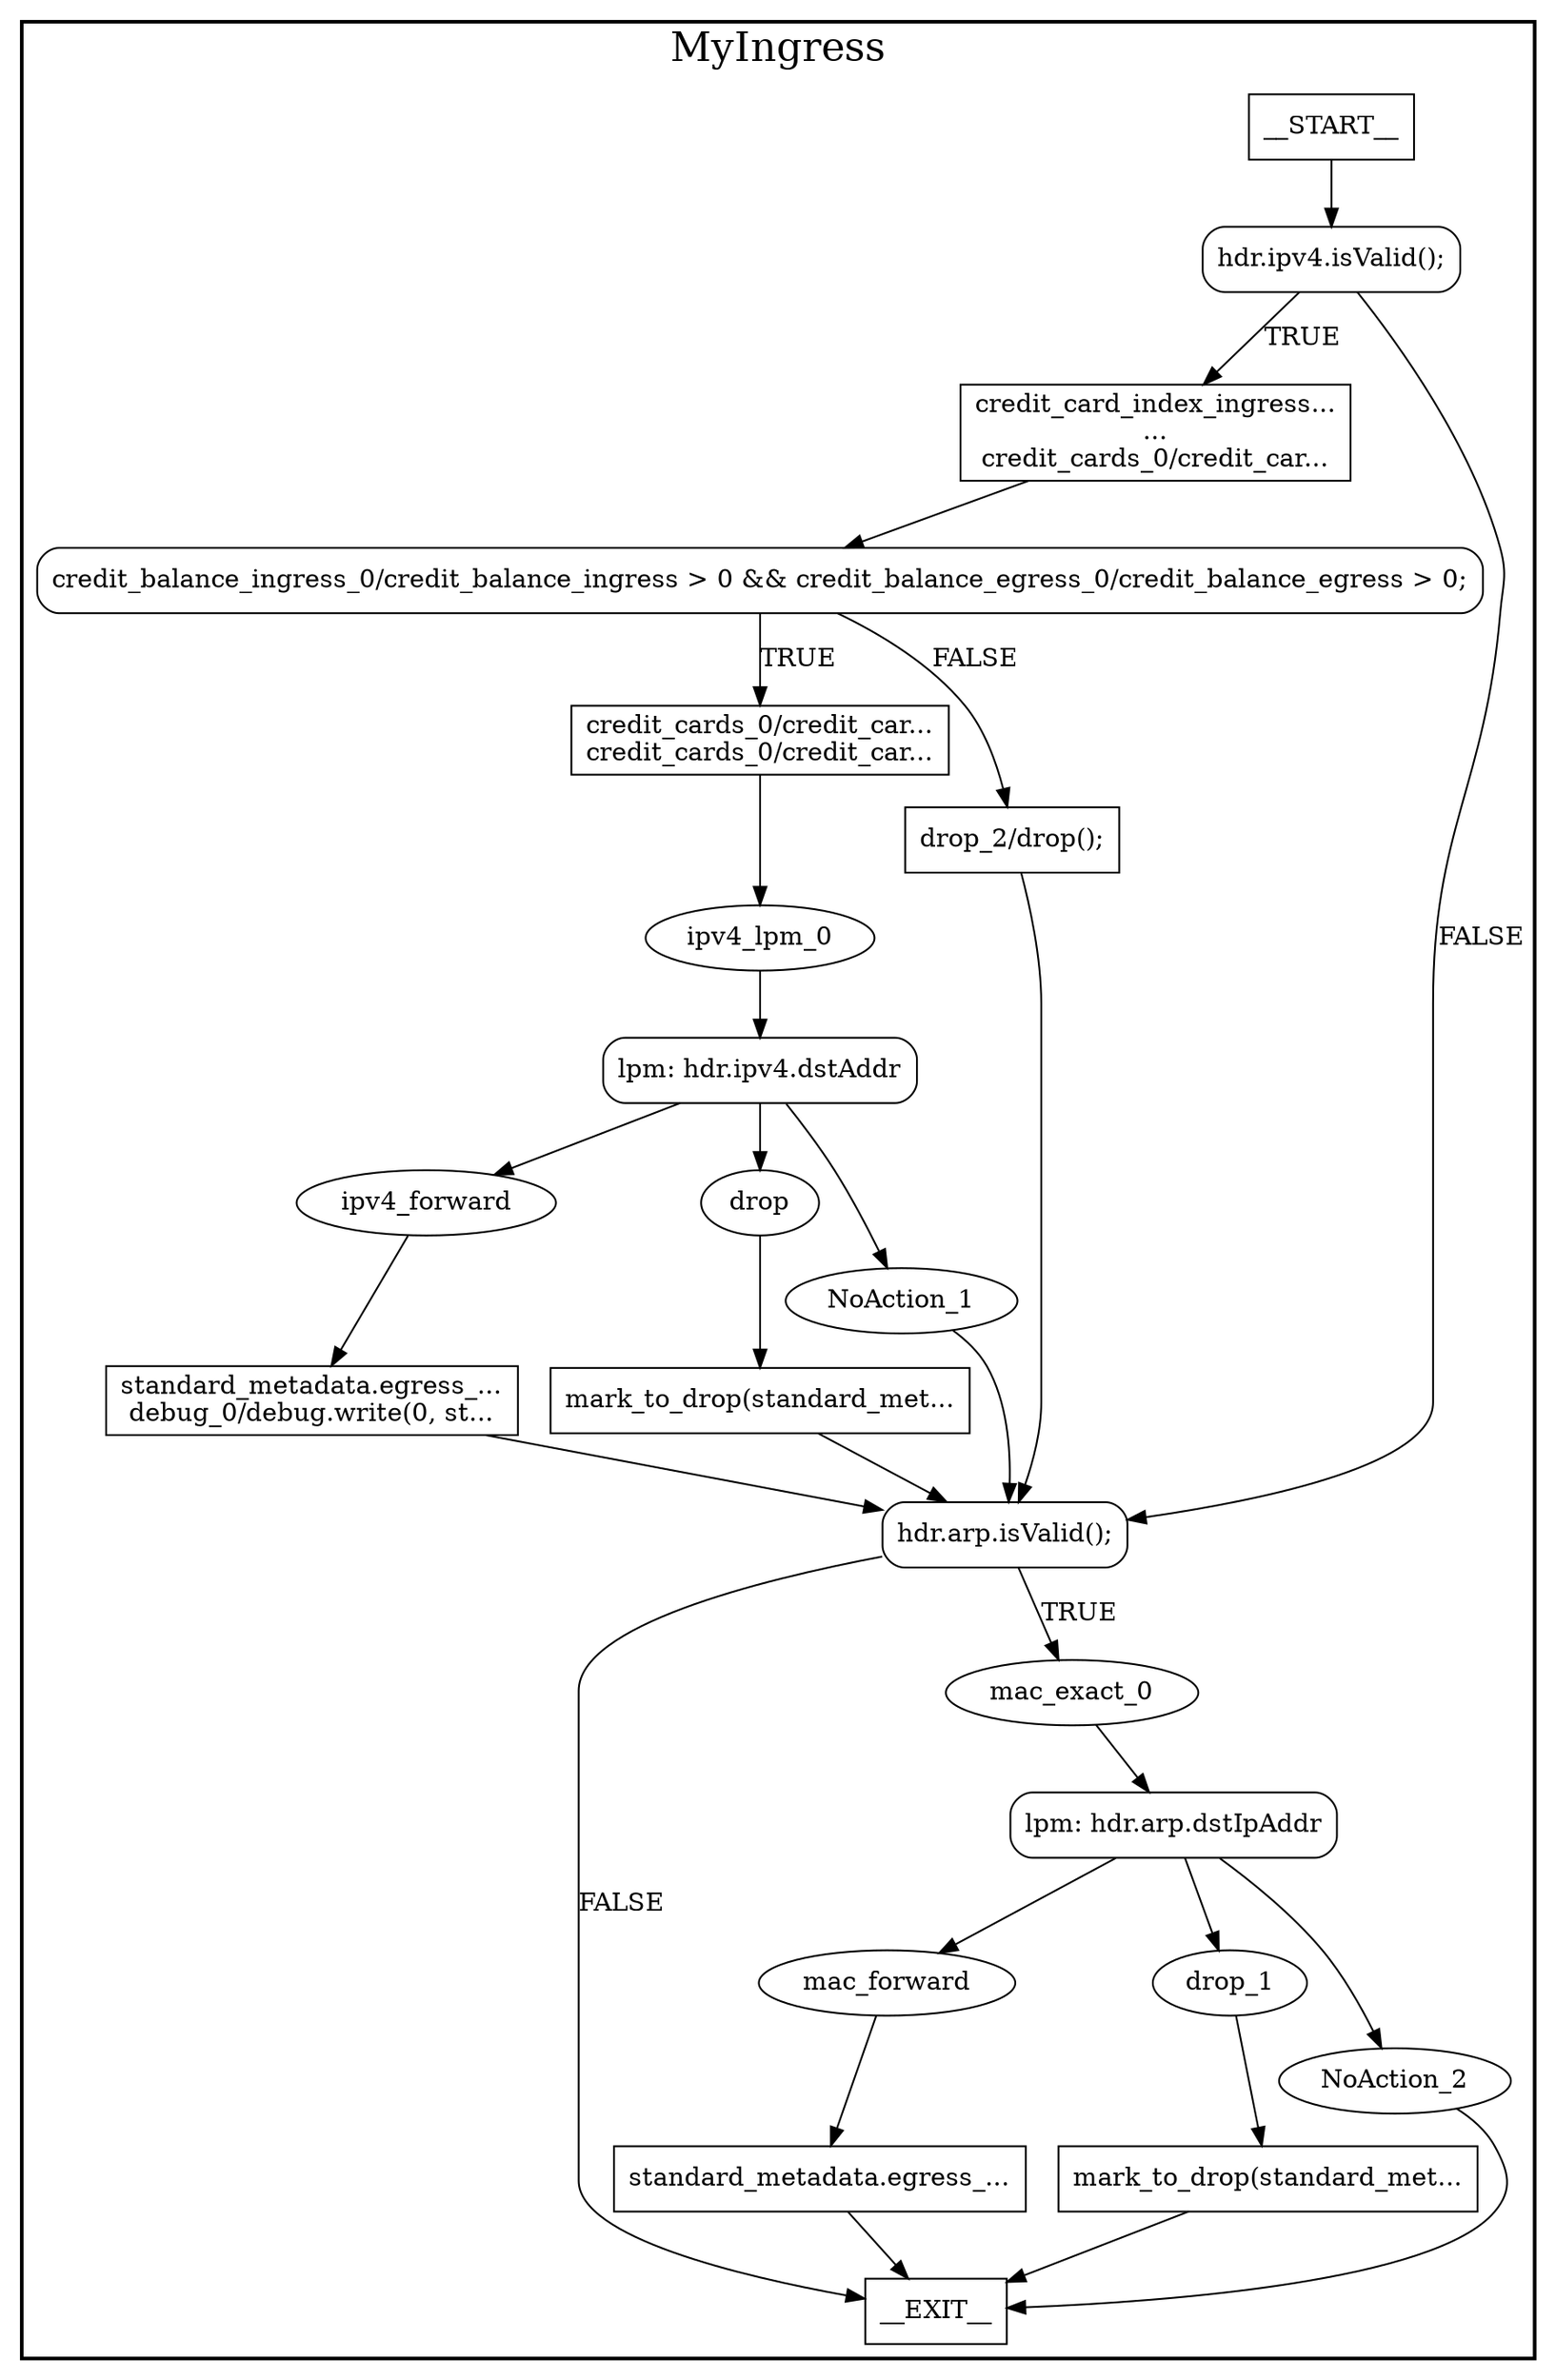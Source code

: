 digraph MyIngress {
subgraph cluster {
graph [
fontsize="22pt", label=MyIngress, style=bold];
0[label=__START__, margin="", shape=rectangle, style=solid];
1[label=__EXIT__, margin="", shape=rectangle, style=solid];
2[label="hdr.ipv4.isValid();", margin="", shape=rectangle, style=rounded];
3[label="credit_card_index_ingress...\n...\ncredit_cards_0/credit_car...", margin="", shape=rectangle, style=solid];
4[label="credit_balance_ingress_0/credit_balance_ingress > 0 && credit_balance_egress_0/credit_balance_egress > 0;", margin="", shape=rectangle, style=rounded];
5[label="credit_cards_0/credit_car...\ncredit_cards_0/credit_car...", margin="", shape=rectangle, style=solid];
6[label=ipv4_lpm_0, margin="", shape=ellipse, style=solid];
7[label="lpm: hdr.ipv4.dstAddr\n", margin="", shape=rectangle, style=rounded];
8[label=ipv4_forward, margin="", shape=ellipse, style=solid];
9[label="standard_metadata.egress_...\ndebug_0/debug.write(0, st...", margin="", shape=rectangle, style=solid];
10[label=drop, margin="", shape=ellipse, style=solid];
11[label="mark_to_drop(standard_met...", margin="", shape=rectangle, style=solid];
12[label=NoAction_1, margin="", shape=ellipse, style=solid];
13[label="drop_2/drop();", margin="", shape=rectangle, style=solid];
14[label="hdr.arp.isValid();", margin="", shape=rectangle, style=rounded];
15[label=mac_exact_0, margin="", shape=ellipse, style=solid];
16[label="lpm: hdr.arp.dstIpAddr\n", margin="", shape=rectangle, style=rounded];
17[label=mac_forward, margin="", shape=ellipse, style=solid];
18[label="standard_metadata.egress_...", margin="", shape=rectangle, style=solid];
19[label=drop_1, margin="", shape=ellipse, style=solid];
20[label="mark_to_drop(standard_met...", margin="", shape=rectangle, style=solid];
21[label=NoAction_2, margin="", shape=ellipse, style=solid];
0 -> 2[label=""];
2 -> 3[label=TRUE];
2 -> 14[label=FALSE];
3 -> 4[label=""];
4 -> 5[label=TRUE];
4 -> 13[label=FALSE];
5 -> 6[label=""];
6 -> 7[label=""];
7 -> 8[label=""];
7 -> 10[label=""];
7 -> 12[label=""];
8 -> 9[label=""];
9 -> 14[label=""];
10 -> 11[label=""];
11 -> 14[label=""];
12 -> 14[label=""];
13 -> 14[label=""];
14 -> 15[label=TRUE];
14 -> 1[label=FALSE];
15 -> 16[label=""];
16 -> 17[label=""];
16 -> 19[label=""];
16 -> 21[label=""];
17 -> 18[label=""];
18 -> 1[label=""];
19 -> 20[label=""];
20 -> 1[label=""];
21 -> 1[label=""];
}
}
